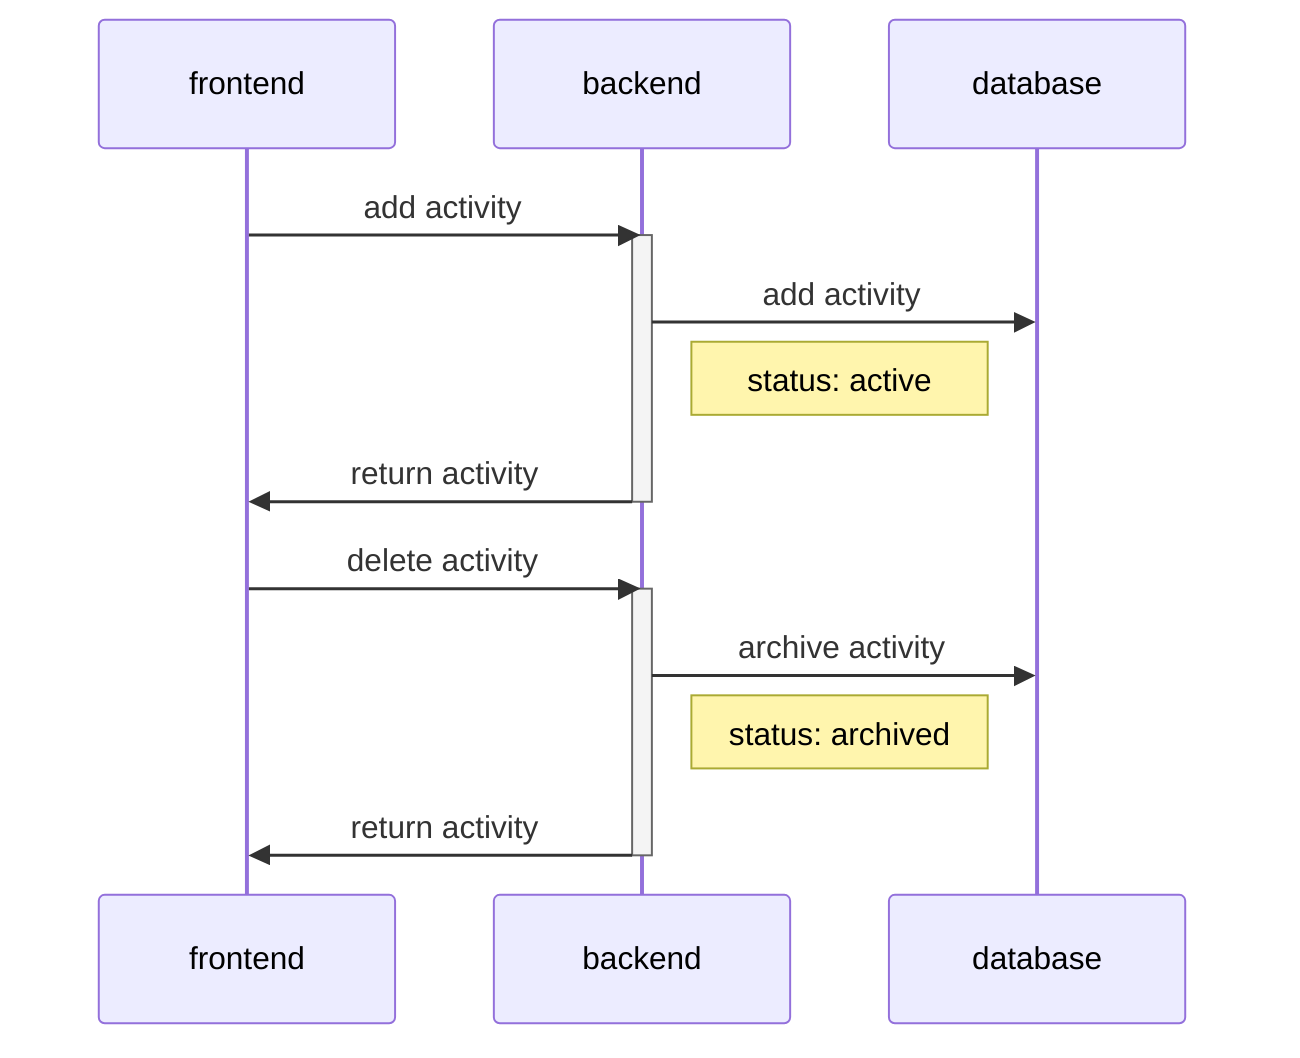 sequenceDiagram
    participant frontend
    participant backend
    participant database

    frontend->>backend: add activity
    activate backend
    backend->>database: add activity
    Note right of backend: status: active
    backend->>frontend: return activity
    deactivate backend

    frontend->>backend: delete activity
    activate backend
    backend->>database: archive activity
    Note right of backend: status: archived
    backend->>frontend: return activity
    deactivate backend